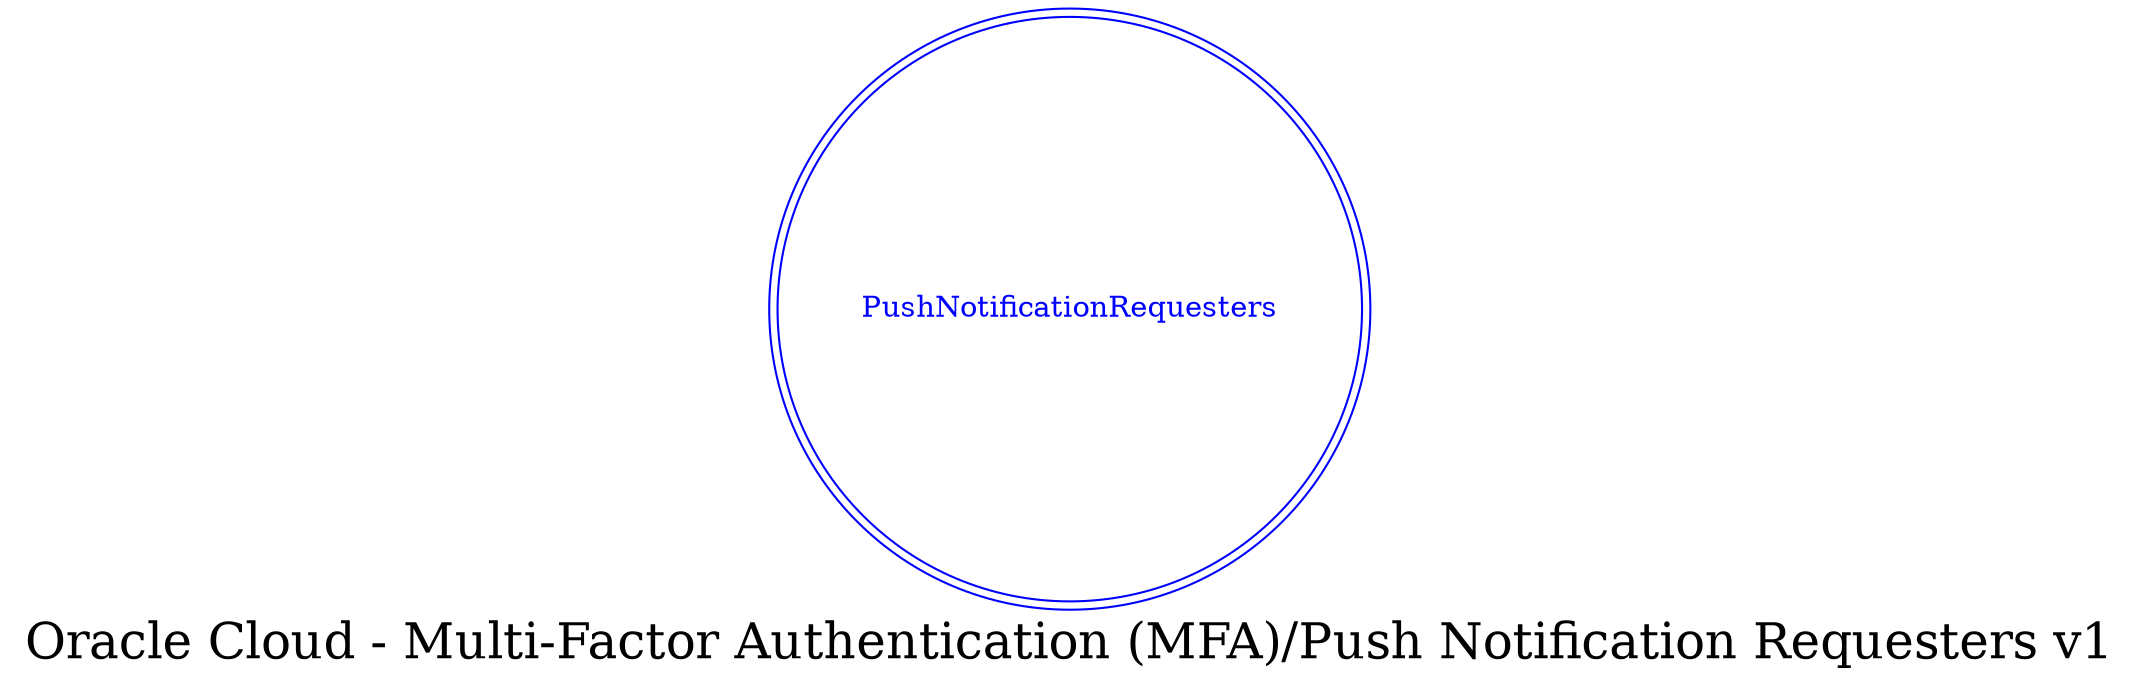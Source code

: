 digraph LexiconGraph {
graph[label="Oracle Cloud - Multi-Factor Authentication (MFA)/Push Notification Requesters v1", fontsize=24]
splines=true
"PushNotificationRequesters" [color=blue, fontcolor=blue, shape=doublecircle]
}
